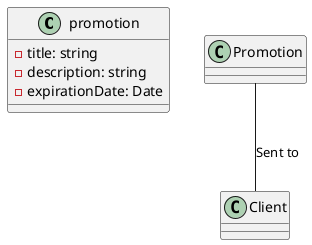@startuml Promotions
class promotion {
  - title: string
  - description: string
  - expirationDate: Date
}

Promotion -- Client : "Sent to"
@enduml
